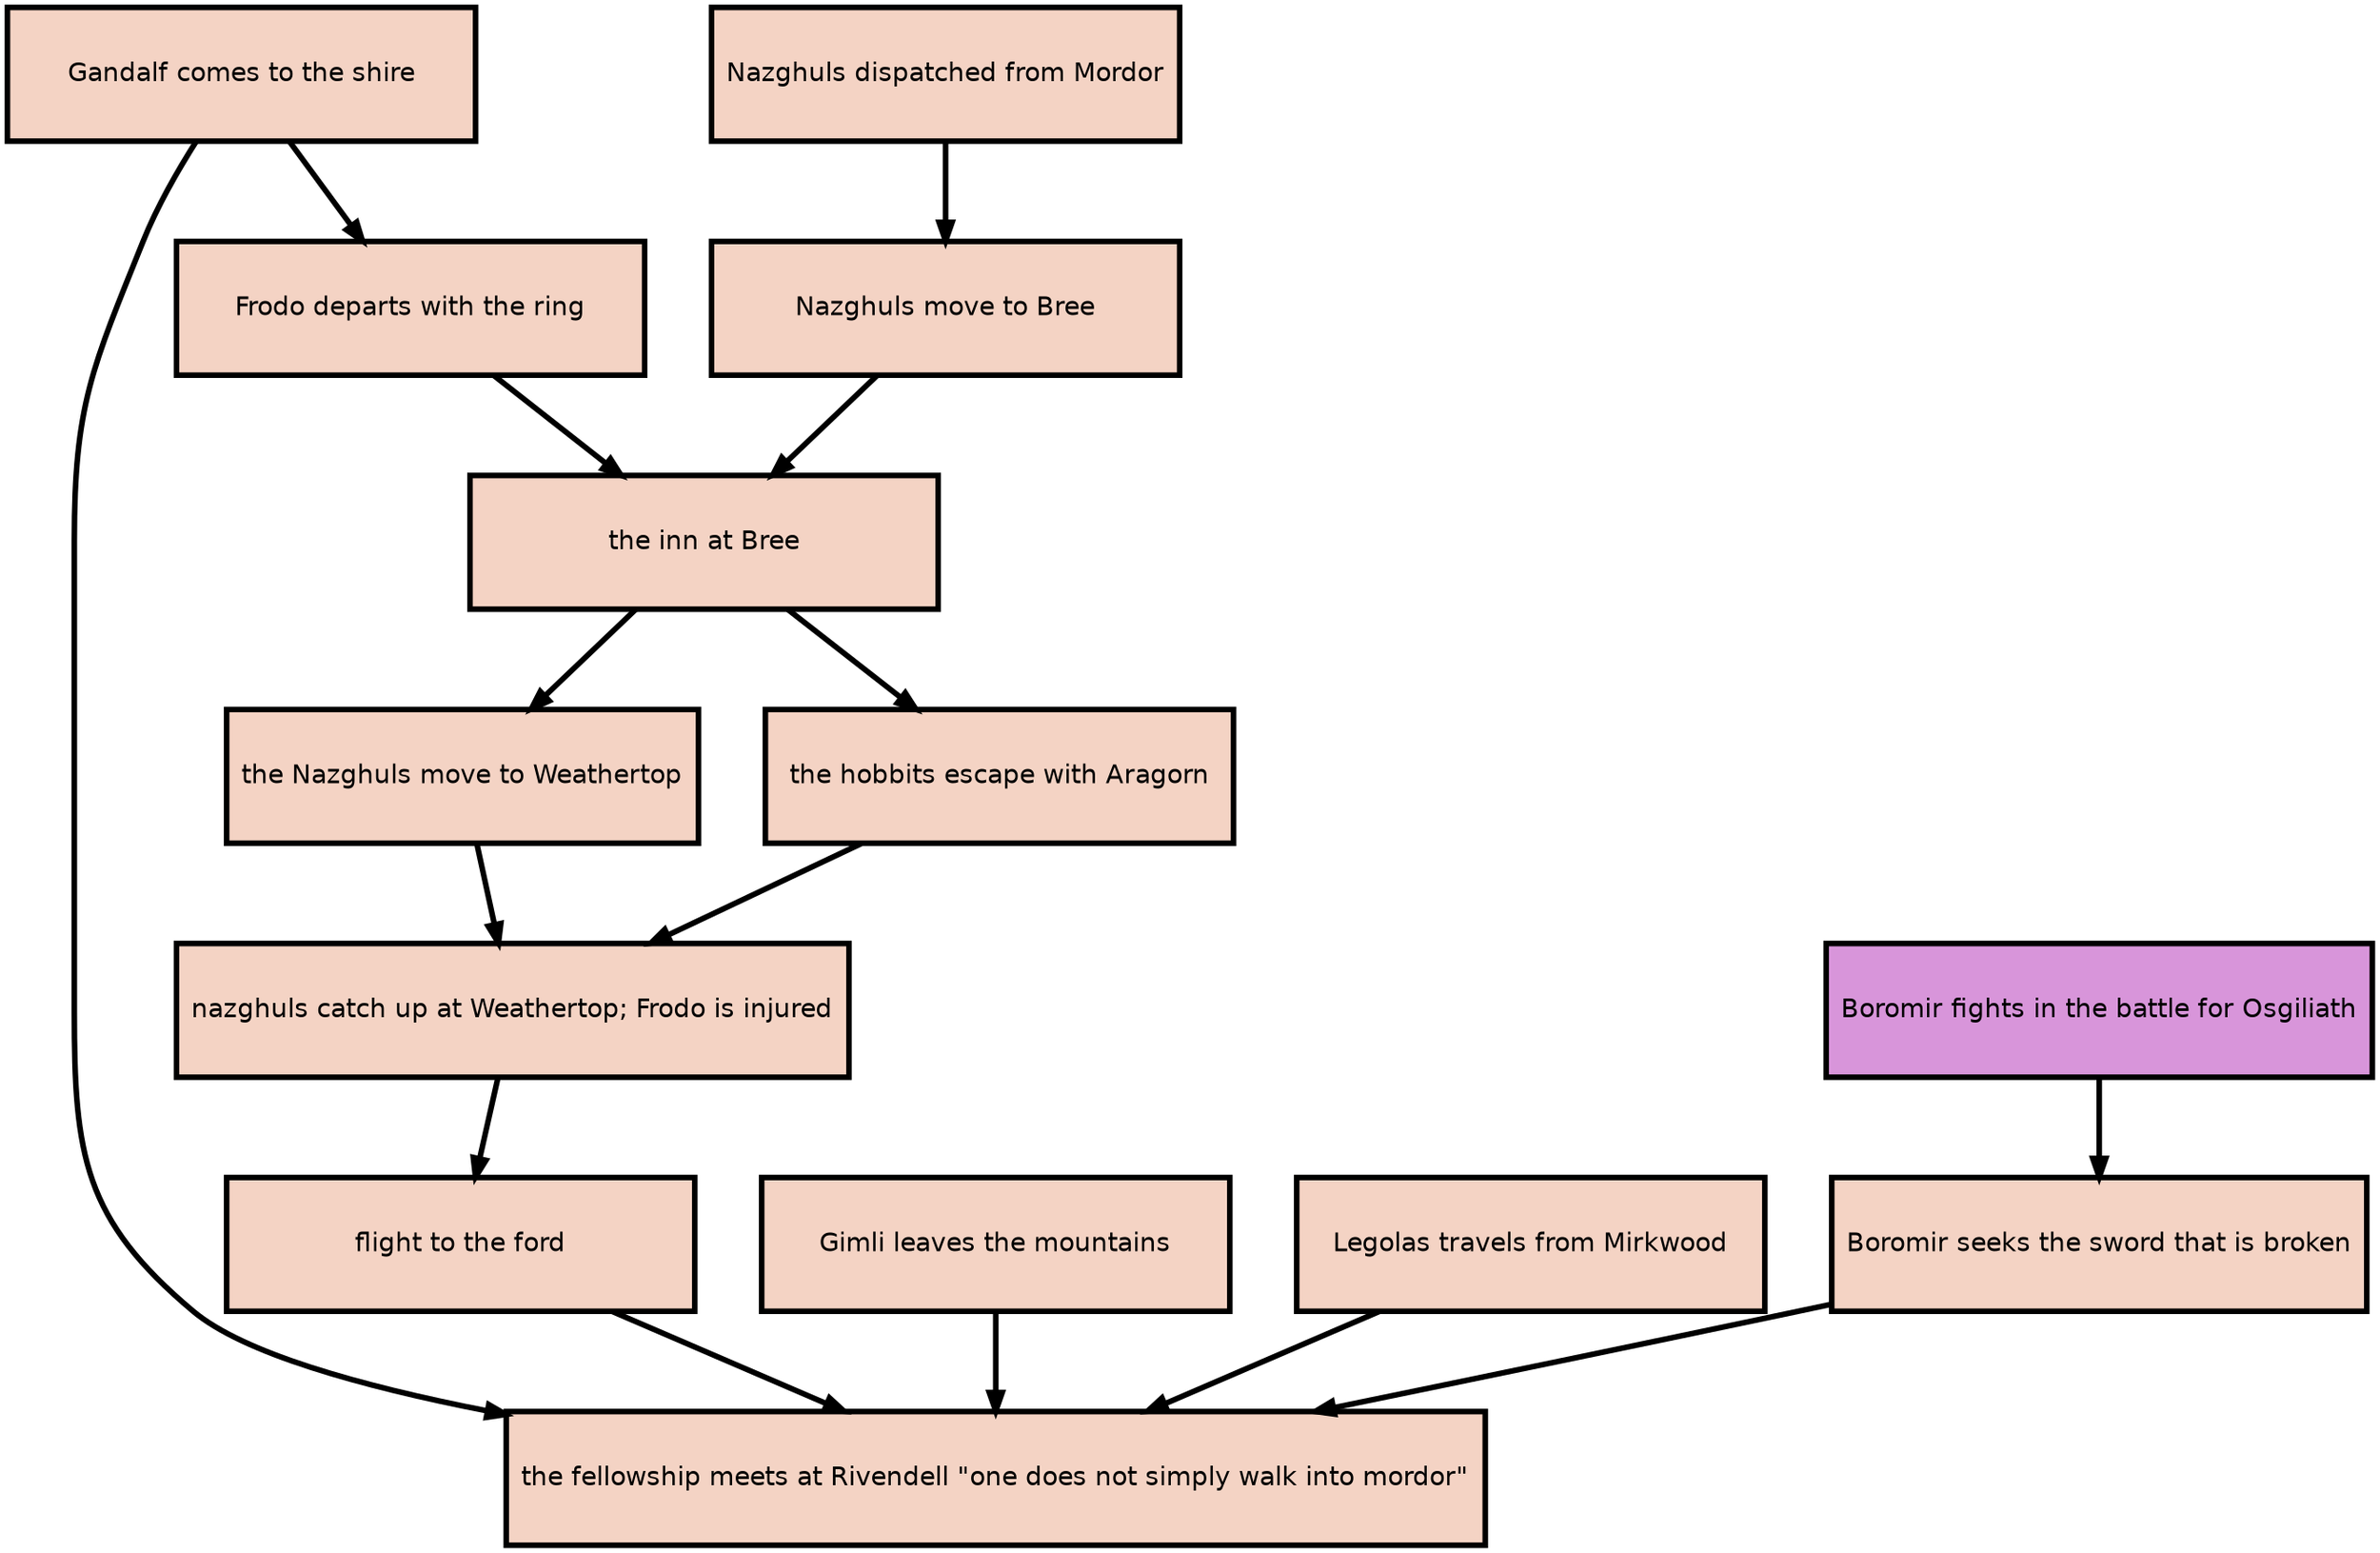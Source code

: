 digraph {

    graph [fontname = "helvetica" rankdir=TB ranksep=0.75 nodesep=0.5];
    node [fontname = "helvetica" style="filled" shape=box height=1 width=3.5 penwidth=3];
    edge [fontname = "helvetica" penwidth=3 color="#000"];

    "n0" [label="Gandalf comes to the shire" fillcolor="#F4D3C4" color="#000" fontcolor="#000"]
    "n1" [label="Frodo departs with the ring" fillcolor="#F4D3C4" color="#000" fontcolor="#000"]
    "n2" [label="the inn at Bree" fillcolor="#F4D3C4" color="#000" fontcolor="#000"]
    "n3" [label="the hobbits escape with Aragorn" fillcolor="#F4D3C4" color="#000" fontcolor="#000"]
    "n4" [label="nazghuls catch up at Weathertop; Frodo is injured" fillcolor="#F4D3C4" color="#000" fontcolor="#000"]
    "n5" [label="Nazghuls move to Bree" fillcolor="#F4D3C4" color="#000" fontcolor="#000"]
    "n6" [label="the Nazghuls move to Weathertop" fillcolor="#F4D3C4" color="#000" fontcolor="#000"]
    "n7" [label="Nazghuls dispatched from Mordor" fillcolor="#F4D3C4" color="#000" fontcolor="#000"]
    "n8" [label="flight to the ford" fillcolor="#F4D3C4" color="#000" fontcolor="#000"]
    "n9" [label="the fellowship meets at Rivendell \"one does not simply walk into mordor\"" fillcolor="#F4D3C4" color="#000" fontcolor="#000"]
    "n10" [label="Gimli leaves the mountains" fillcolor="#F4D3C4" color="#000" fontcolor="#000"]
    "n11" [label="Legolas travels from Mirkwood" fillcolor="#F4D3C4" color="#000" fontcolor="#000"]
    "n12" [label="Boromir seeks the sword that is broken" fillcolor="#F4D3C4" color="#000" fontcolor="#000"]
    "n13" [label="Boromir fights in the battle for Osgiliath" fillcolor="#D895DA" color="#000" fontcolor="#000"]

    "n0" -> "n1";
    "n1" -> "n2";
    "n2" -> "n3";
    "n3" -> "n4";
    "n5" -> "n2";
    "n2" -> "n6";
    "n6" -> "n4";
    "n7" -> "n5";
    "n4" -> "n8";
    "n8" -> "n9";
    "n0" -> "n9";
    "n10" -> "n9";
    "n11" -> "n9";
    "n12" -> "n9";
    "n13" -> "n12";

}